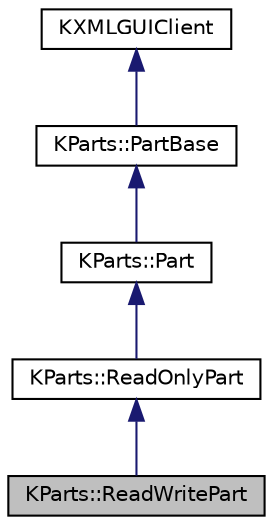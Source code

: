 digraph "KParts::ReadWritePart"
{
  edge [fontname="Helvetica",fontsize="10",labelfontname="Helvetica",labelfontsize="10"];
  node [fontname="Helvetica",fontsize="10",shape=record];
  Node0 [label="KParts::ReadWritePart",height=0.2,width=0.4,color="black", fillcolor="grey75", style="filled", fontcolor="black"];
  Node1 -> Node0 [dir="back",color="midnightblue",fontsize="10",style="solid",fontname="Helvetica"];
  Node1 [label="KParts::ReadOnlyPart",height=0.2,width=0.4,color="black", fillcolor="white", style="filled",URL="$classKParts_1_1ReadOnlyPart.html",tooltip="Base class for any \"viewer\" part. "];
  Node2 -> Node1 [dir="back",color="midnightblue",fontsize="10",style="solid",fontname="Helvetica"];
  Node2 [label="KParts::Part",height=0.2,width=0.4,color="black", fillcolor="white", style="filled",URL="$classKParts_1_1Part.html",tooltip="Base class for parts. "];
  Node3 -> Node2 [dir="back",color="midnightblue",fontsize="10",style="solid",fontname="Helvetica"];
  Node3 [label="KParts::PartBase",height=0.2,width=0.4,color="black", fillcolor="white", style="filled",URL="$classKParts_1_1PartBase.html",tooltip="Base class for all parts. "];
  Node4 -> Node3 [dir="back",color="midnightblue",fontsize="10",style="solid",fontname="Helvetica"];
  Node4 [label="KXMLGUIClient",height=0.2,width=0.4,color="black", fillcolor="white", style="filled",URL="D:/Users/anthony/Documents/MINGW-KDE-Frameworks/frameworks/kxmlgui-5.26.0/html/KXmlGui.tags$classKXMLGUIClient.html"];
}
